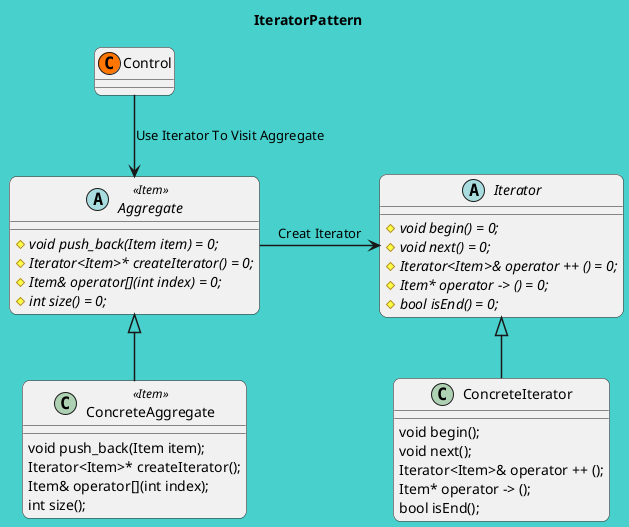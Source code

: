 @startuml
title IteratorPattern
skinparam backgroundColor MediumTurquoise
skinparam roundcorner 15
skinparam sequenceArrowThickness 1.5
'skinparam handwritten true

abstract class Iterator{
    # {abstract} void begin() = 0;
    # {abstract} void next() = 0;
    # {abstract} Iterator<Item>& operator ++ () = 0;
    # {abstract} Item* operator -> () = 0;
    # {abstract} bool isEnd() = 0;
}
class ConcreteIterator{
    void begin();
    void next();
    Iterator<Item>& operator ++ ();
    Item* operator -> ();
    bool isEnd();
}
abstract class Aggregate <<Item>>{
    # {abstract} void push_back(Item item) = 0;
    # {abstract} Iterator<Item>* createIterator() = 0;
    # {abstract} Item& operator[](int index) = 0;
    # {abstract} int size() = 0;
}
class ConcreteAggregate <<Item>>{
    void push_back(Item item);
    Iterator<Item>* createIterator();
    Item& operator[](int index);
    int size();
}

Aggregate -> Iterator : Creat Iterator
Aggregate <|-- ConcreteAggregate
Iterator <|-- ConcreteIterator

class Control << (C,#FF7700) >>
Control --> Aggregate : Use Iterator To Visit Aggregate

@enduml